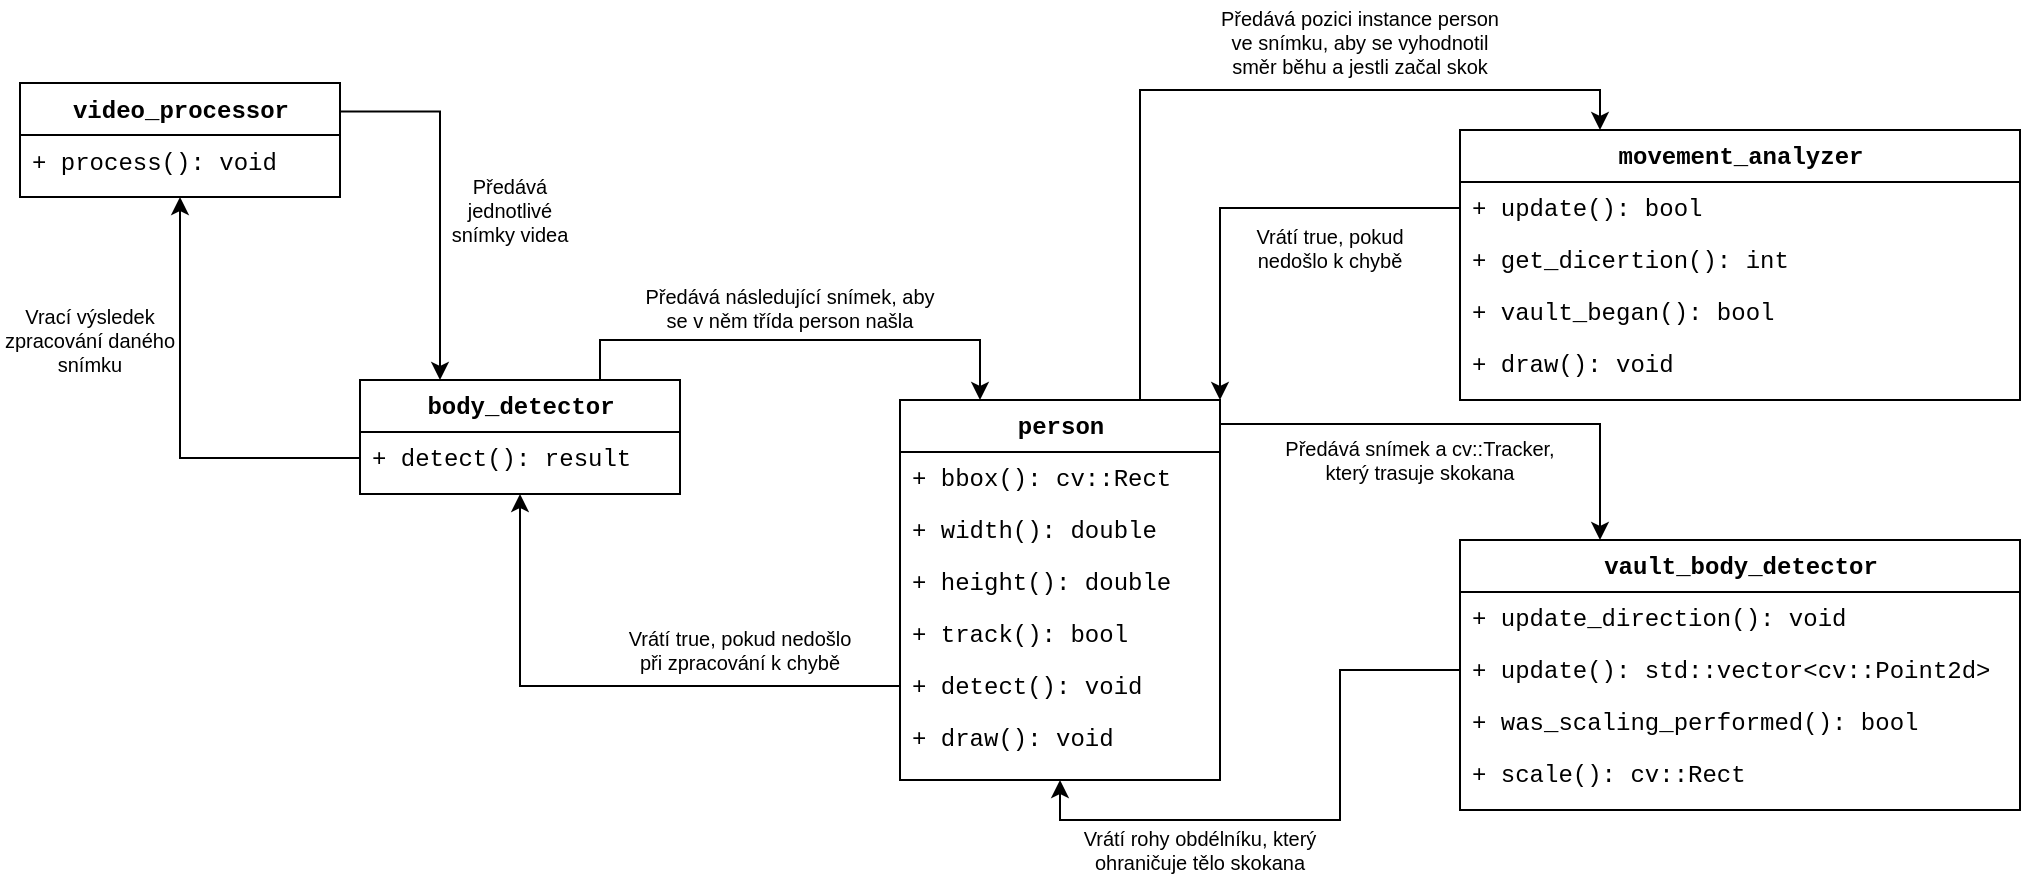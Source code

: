 <mxfile version="14.4.3" type="device"><diagram name="Page-1" id="9f46799a-70d6-7492-0946-bef42562c5a5"><mxGraphModel dx="1577" dy="1075" grid="1" gridSize="10" guides="1" tooltips="1" connect="1" arrows="1" fold="1" page="1" pageScale="1" pageWidth="1100" pageHeight="850" background="#ffffff" math="0" shadow="0"><root><mxCell id="0"/><mxCell id="1" parent="0"/><mxCell id="Y7KPMDB3l1wu6gpPiEBg-48" style="edgeStyle=orthogonalEdgeStyle;rounded=0;orthogonalLoop=1;jettySize=auto;html=1;exitX=1;exitY=0.25;exitDx=0;exitDy=0;entryX=0.25;entryY=0;entryDx=0;entryDy=0;fontFamily=Helvetica;fontSize=10;" edge="1" parent="1" source="78961159f06e98e8-17" target="78961159f06e98e8-30"><mxGeometry relative="1" as="geometry"/></mxCell><mxCell id="78961159f06e98e8-17" value="video_processor" style="swimlane;html=1;fontStyle=1;align=center;verticalAlign=top;childLayout=stackLayout;horizontal=1;startSize=26;horizontalStack=0;resizeParent=1;resizeLast=0;collapsible=1;marginBottom=0;swimlaneFillColor=#ffffff;rounded=0;shadow=0;comic=0;labelBackgroundColor=none;strokeWidth=1;fillColor=none;fontFamily=Courier New;fontSize=12" parent="1" vertex="1"><mxGeometry x="40" y="81.5" width="160" height="57" as="geometry"/></mxCell><mxCell id="78961159f06e98e8-27" value="+ process(): void" style="text;html=1;strokeColor=none;fillColor=none;align=left;verticalAlign=top;spacingLeft=4;spacingRight=4;whiteSpace=wrap;overflow=hidden;rotatable=0;points=[[0,0.5],[1,0.5]];portConstraint=eastwest;fontFamily=Courier New;" parent="78961159f06e98e8-17" vertex="1"><mxGeometry y="26" width="160" height="26" as="geometry"/></mxCell><mxCell id="Y7KPMDB3l1wu6gpPiEBg-46" style="edgeStyle=orthogonalEdgeStyle;rounded=0;orthogonalLoop=1;jettySize=auto;html=1;exitX=0.75;exitY=0;exitDx=0;exitDy=0;entryX=0.25;entryY=0;entryDx=0;entryDy=0;fontFamily=Helvetica;fontSize=10;" edge="1" parent="1" source="78961159f06e98e8-30" target="78961159f06e98e8-43"><mxGeometry relative="1" as="geometry"/></mxCell><mxCell id="78961159f06e98e8-30" value="body_detector" style="swimlane;html=1;fontStyle=1;align=center;verticalAlign=top;childLayout=stackLayout;horizontal=1;startSize=26;horizontalStack=0;resizeParent=1;resizeLast=0;collapsible=1;marginBottom=0;swimlaneFillColor=#ffffff;rounded=0;shadow=0;comic=0;labelBackgroundColor=none;strokeWidth=1;fillColor=none;fontFamily=Courier New;fontSize=12" parent="1" vertex="1"><mxGeometry x="210" y="230" width="160" height="57" as="geometry"/></mxCell><mxCell id="78961159f06e98e8-39" value="+ detect(): result" style="text;html=1;strokeColor=none;fillColor=none;align=left;verticalAlign=top;spacingLeft=4;spacingRight=4;whiteSpace=wrap;overflow=hidden;rotatable=0;points=[[0,0.5],[1,0.5]];portConstraint=eastwest;fontFamily=Courier New;" parent="78961159f06e98e8-30" vertex="1"><mxGeometry y="26" width="160" height="26" as="geometry"/></mxCell><mxCell id="Y7KPMDB3l1wu6gpPiEBg-44" style="edgeStyle=orthogonalEdgeStyle;rounded=0;orthogonalLoop=1;jettySize=auto;html=1;exitX=0.75;exitY=0;exitDx=0;exitDy=0;entryX=0.25;entryY=0;entryDx=0;entryDy=0;fontFamily=Helvetica;fontSize=10;" edge="1" parent="1" source="78961159f06e98e8-43" target="Y7KPMDB3l1wu6gpPiEBg-13"><mxGeometry relative="1" as="geometry"/></mxCell><mxCell id="78961159f06e98e8-43" value="person" style="swimlane;html=1;fontStyle=1;align=center;verticalAlign=top;childLayout=stackLayout;horizontal=1;startSize=26;horizontalStack=0;resizeParent=1;resizeLast=0;collapsible=1;marginBottom=0;swimlaneFillColor=#ffffff;rounded=0;shadow=0;comic=0;labelBackgroundColor=none;strokeWidth=1;fillColor=none;fontFamily=Courier New;fontSize=12" parent="1" vertex="1"><mxGeometry x="480" y="240" width="160" height="190" as="geometry"/></mxCell><mxCell id="78961159f06e98e8-52" value="+ bbox(): cv::Rect" style="text;html=1;strokeColor=none;fillColor=none;align=left;verticalAlign=top;spacingLeft=4;spacingRight=4;whiteSpace=wrap;overflow=hidden;rotatable=0;points=[[0,0.5],[1,0.5]];portConstraint=eastwest;fontFamily=Courier New;" parent="78961159f06e98e8-43" vertex="1"><mxGeometry y="26" width="160" height="26" as="geometry"/></mxCell><mxCell id="78961159f06e98e8-53" value="+ width(): double" style="text;html=1;strokeColor=none;fillColor=none;align=left;verticalAlign=top;spacingLeft=4;spacingRight=4;whiteSpace=wrap;overflow=hidden;rotatable=0;points=[[0,0.5],[1,0.5]];portConstraint=eastwest;fontFamily=Courier New;" parent="78961159f06e98e8-43" vertex="1"><mxGeometry y="52" width="160" height="26" as="geometry"/></mxCell><mxCell id="Y7KPMDB3l1wu6gpPiEBg-2" value="+ height(): double" style="text;html=1;strokeColor=none;fillColor=none;align=left;verticalAlign=top;spacingLeft=4;spacingRight=4;whiteSpace=wrap;overflow=hidden;rotatable=0;points=[[0,0.5],[1,0.5]];portConstraint=eastwest;fontFamily=Courier New;" vertex="1" parent="78961159f06e98e8-43"><mxGeometry y="78" width="160" height="26" as="geometry"/></mxCell><mxCell id="Y7KPMDB3l1wu6gpPiEBg-3" value="+ track(): bool" style="text;html=1;strokeColor=none;fillColor=none;align=left;verticalAlign=top;spacingLeft=4;spacingRight=4;whiteSpace=wrap;overflow=hidden;rotatable=0;points=[[0,0.5],[1,0.5]];portConstraint=eastwest;fontFamily=Courier New;" vertex="1" parent="78961159f06e98e8-43"><mxGeometry y="104" width="160" height="26" as="geometry"/></mxCell><mxCell id="Y7KPMDB3l1wu6gpPiEBg-5" value="+ detect(): void" style="text;html=1;strokeColor=none;fillColor=none;align=left;verticalAlign=top;spacingLeft=4;spacingRight=4;whiteSpace=wrap;overflow=hidden;rotatable=0;points=[[0,0.5],[1,0.5]];portConstraint=eastwest;fontFamily=Courier New;" vertex="1" parent="78961159f06e98e8-43"><mxGeometry y="130" width="160" height="26" as="geometry"/></mxCell><mxCell id="Y7KPMDB3l1wu6gpPiEBg-4" value="+ draw(): void" style="text;html=1;strokeColor=none;fillColor=none;align=left;verticalAlign=top;spacingLeft=4;spacingRight=4;whiteSpace=wrap;overflow=hidden;rotatable=0;points=[[0,0.5],[1,0.5]];portConstraint=eastwest;fontFamily=Courier New;" vertex="1" parent="78961159f06e98e8-43"><mxGeometry y="156" width="160" height="26" as="geometry"/></mxCell><mxCell id="Y7KPMDB3l1wu6gpPiEBg-6" value="vault_body_detector" style="swimlane;html=1;fontStyle=1;align=center;verticalAlign=top;childLayout=stackLayout;horizontal=1;startSize=26;horizontalStack=0;resizeParent=1;resizeLast=0;collapsible=1;marginBottom=0;swimlaneFillColor=#ffffff;rounded=0;shadow=0;comic=0;labelBackgroundColor=none;strokeWidth=1;fillColor=none;fontFamily=Courier New;fontSize=12" vertex="1" parent="1"><mxGeometry x="760" y="310" width="280" height="135" as="geometry"/></mxCell><mxCell id="Y7KPMDB3l1wu6gpPiEBg-7" value="+ update_direction(): void" style="text;html=1;strokeColor=none;fillColor=none;align=left;verticalAlign=top;spacingLeft=4;spacingRight=4;whiteSpace=wrap;overflow=hidden;rotatable=0;points=[[0,0.5],[1,0.5]];portConstraint=eastwest;fontFamily=Courier New;" vertex="1" parent="Y7KPMDB3l1wu6gpPiEBg-6"><mxGeometry y="26" width="280" height="26" as="geometry"/></mxCell><mxCell id="Y7KPMDB3l1wu6gpPiEBg-8" value="+ update(): std::vector&amp;lt;cv::Point2d&amp;gt;" style="text;html=1;strokeColor=none;fillColor=none;align=left;verticalAlign=top;spacingLeft=4;spacingRight=4;whiteSpace=wrap;overflow=hidden;rotatable=0;points=[[0,0.5],[1,0.5]];portConstraint=eastwest;fontFamily=Courier New;" vertex="1" parent="Y7KPMDB3l1wu6gpPiEBg-6"><mxGeometry y="52" width="280" height="26" as="geometry"/></mxCell><mxCell id="Y7KPMDB3l1wu6gpPiEBg-9" value="+ was_scaling_performed(): bool" style="text;html=1;strokeColor=none;fillColor=none;align=left;verticalAlign=top;spacingLeft=4;spacingRight=4;whiteSpace=wrap;overflow=hidden;rotatable=0;points=[[0,0.5],[1,0.5]];portConstraint=eastwest;fontFamily=Courier New;" vertex="1" parent="Y7KPMDB3l1wu6gpPiEBg-6"><mxGeometry y="78" width="280" height="26" as="geometry"/></mxCell><mxCell id="Y7KPMDB3l1wu6gpPiEBg-11" value="+ scale(): cv::Rect" style="text;html=1;strokeColor=none;fillColor=none;align=left;verticalAlign=top;spacingLeft=4;spacingRight=4;whiteSpace=wrap;overflow=hidden;rotatable=0;points=[[0,0.5],[1,0.5]];portConstraint=eastwest;fontFamily=Courier New;" vertex="1" parent="Y7KPMDB3l1wu6gpPiEBg-6"><mxGeometry y="104" width="280" height="26" as="geometry"/></mxCell><mxCell id="Y7KPMDB3l1wu6gpPiEBg-13" value="movement_analyzer" style="swimlane;html=1;fontStyle=1;align=center;verticalAlign=top;childLayout=stackLayout;horizontal=1;startSize=26;horizontalStack=0;resizeParent=1;resizeLast=0;collapsible=1;marginBottom=0;swimlaneFillColor=#ffffff;rounded=0;shadow=0;comic=0;labelBackgroundColor=none;strokeWidth=1;fillColor=none;fontFamily=Courier New;fontSize=12" vertex="1" parent="1"><mxGeometry x="760" y="105" width="280" height="135" as="geometry"/></mxCell><mxCell id="Y7KPMDB3l1wu6gpPiEBg-14" value="+ update(): bool" style="text;html=1;strokeColor=none;fillColor=none;align=left;verticalAlign=top;spacingLeft=4;spacingRight=4;whiteSpace=wrap;overflow=hidden;rotatable=0;points=[[0,0.5],[1,0.5]];portConstraint=eastwest;fontFamily=Courier New;" vertex="1" parent="Y7KPMDB3l1wu6gpPiEBg-13"><mxGeometry y="26" width="280" height="26" as="geometry"/></mxCell><mxCell id="Y7KPMDB3l1wu6gpPiEBg-15" value="+ get_dicertion(): int" style="text;html=1;strokeColor=none;fillColor=none;align=left;verticalAlign=top;spacingLeft=4;spacingRight=4;whiteSpace=wrap;overflow=hidden;rotatable=0;points=[[0,0.5],[1,0.5]];portConstraint=eastwest;fontFamily=Courier New;" vertex="1" parent="Y7KPMDB3l1wu6gpPiEBg-13"><mxGeometry y="52" width="280" height="26" as="geometry"/></mxCell><mxCell id="Y7KPMDB3l1wu6gpPiEBg-16" value="+ vault_began(): bool" style="text;html=1;strokeColor=none;fillColor=none;align=left;verticalAlign=top;spacingLeft=4;spacingRight=4;whiteSpace=wrap;overflow=hidden;rotatable=0;points=[[0,0.5],[1,0.5]];portConstraint=eastwest;fontFamily=Courier New;" vertex="1" parent="Y7KPMDB3l1wu6gpPiEBg-13"><mxGeometry y="78" width="280" height="26" as="geometry"/></mxCell><mxCell id="Y7KPMDB3l1wu6gpPiEBg-17" value="+ draw(): void" style="text;html=1;strokeColor=none;fillColor=none;align=left;verticalAlign=top;spacingLeft=4;spacingRight=4;whiteSpace=wrap;overflow=hidden;rotatable=0;points=[[0,0.5],[1,0.5]];portConstraint=eastwest;fontFamily=Courier New;" vertex="1" parent="Y7KPMDB3l1wu6gpPiEBg-13"><mxGeometry y="104" width="280" height="26" as="geometry"/></mxCell><mxCell id="Y7KPMDB3l1wu6gpPiEBg-20" value="Předává jednotlivé snímky videa" style="text;html=1;strokeColor=none;fillColor=none;align=center;verticalAlign=middle;whiteSpace=wrap;rounded=0;fontFamily=Helvetica;fontSize=10;" vertex="1" parent="1"><mxGeometry x="250" y="120" width="70" height="50" as="geometry"/></mxCell><mxCell id="Y7KPMDB3l1wu6gpPiEBg-22" value="Vrací výsledek zpracování daného snímku" style="text;html=1;strokeColor=none;fillColor=none;align=center;verticalAlign=middle;whiteSpace=wrap;rounded=0;fontFamily=Helvetica;fontSize=10;" vertex="1" parent="1"><mxGeometry x="30" y="190" width="90" height="40" as="geometry"/></mxCell><mxCell id="Y7KPMDB3l1wu6gpPiEBg-26" value="Předává následující snímek, aby se v něm třída person našla" style="text;html=1;strokeColor=none;fillColor=none;align=center;verticalAlign=middle;whiteSpace=wrap;rounded=0;fontFamily=Helvetica;fontSize=10;" vertex="1" parent="1"><mxGeometry x="350" y="178.5" width="150" height="31.5" as="geometry"/></mxCell><mxCell id="Y7KPMDB3l1wu6gpPiEBg-27" value="Vrátí true, pokud nedošlo při zpracování k chybě" style="text;html=1;strokeColor=none;fillColor=none;align=center;verticalAlign=middle;whiteSpace=wrap;rounded=0;fontFamily=Helvetica;fontSize=10;" vertex="1" parent="1"><mxGeometry x="340" y="350" width="120" height="30" as="geometry"/></mxCell><mxCell id="Y7KPMDB3l1wu6gpPiEBg-31" style="edgeStyle=orthogonalEdgeStyle;rounded=0;orthogonalLoop=1;jettySize=auto;html=1;exitX=0;exitY=0.5;exitDx=0;exitDy=0;entryX=1;entryY=0;entryDx=0;entryDy=0;fontFamily=Helvetica;fontSize=10;" edge="1" parent="1" source="Y7KPMDB3l1wu6gpPiEBg-14" target="78961159f06e98e8-43"><mxGeometry relative="1" as="geometry"/></mxCell><mxCell id="Y7KPMDB3l1wu6gpPiEBg-34" style="edgeStyle=orthogonalEdgeStyle;rounded=0;orthogonalLoop=1;jettySize=auto;html=1;exitX=0.997;exitY=0.063;exitDx=0;exitDy=0;entryX=0.25;entryY=0;entryDx=0;entryDy=0;fontFamily=Helvetica;fontSize=10;exitPerimeter=0;" edge="1" parent="1" source="78961159f06e98e8-43" target="Y7KPMDB3l1wu6gpPiEBg-6"><mxGeometry relative="1" as="geometry"/></mxCell><mxCell id="Y7KPMDB3l1wu6gpPiEBg-38" value="Předává pozici instance person ve snímku, aby se vyhodnotil směr běhu a jestli začal skok" style="text;html=1;strokeColor=none;fillColor=none;align=center;verticalAlign=middle;whiteSpace=wrap;rounded=0;fontFamily=Helvetica;fontSize=10;" vertex="1" parent="1"><mxGeometry x="635" y="40" width="150" height="41.5" as="geometry"/></mxCell><mxCell id="Y7KPMDB3l1wu6gpPiEBg-39" value="Vrátí true, pokud nedošlo k chybě" style="text;html=1;strokeColor=none;fillColor=none;align=center;verticalAlign=middle;whiteSpace=wrap;rounded=0;fontFamily=Helvetica;fontSize=10;" vertex="1" parent="1"><mxGeometry x="650" y="148.5" width="90" height="30" as="geometry"/></mxCell><mxCell id="Y7KPMDB3l1wu6gpPiEBg-41" style="edgeStyle=orthogonalEdgeStyle;rounded=0;orthogonalLoop=1;jettySize=auto;html=1;exitX=0;exitY=0.5;exitDx=0;exitDy=0;entryX=0.5;entryY=1;entryDx=0;entryDy=0;fontFamily=Helvetica;fontSize=10;" edge="1" parent="1" source="Y7KPMDB3l1wu6gpPiEBg-8" target="78961159f06e98e8-43"><mxGeometry relative="1" as="geometry"/></mxCell><mxCell id="Y7KPMDB3l1wu6gpPiEBg-42" value="Vrátí rohy obdélníku, který ohraničuje tělo skokana" style="text;html=1;strokeColor=none;fillColor=none;align=center;verticalAlign=middle;whiteSpace=wrap;rounded=0;fontFamily=Helvetica;fontSize=10;" vertex="1" parent="1"><mxGeometry x="570" y="450" width="120" height="30" as="geometry"/></mxCell><mxCell id="Y7KPMDB3l1wu6gpPiEBg-43" value="Předává snímek a cv::Tracker, který trasuje skokana" style="text;html=1;strokeColor=none;fillColor=none;align=center;verticalAlign=middle;whiteSpace=wrap;rounded=0;fontFamily=Helvetica;fontSize=10;" vertex="1" parent="1"><mxGeometry x="670" y="250" width="140" height="40" as="geometry"/></mxCell><mxCell id="Y7KPMDB3l1wu6gpPiEBg-47" style="edgeStyle=orthogonalEdgeStyle;rounded=0;orthogonalLoop=1;jettySize=auto;html=1;exitX=0;exitY=0.5;exitDx=0;exitDy=0;entryX=0.5;entryY=1;entryDx=0;entryDy=0;fontFamily=Helvetica;fontSize=10;" edge="1" parent="1" source="Y7KPMDB3l1wu6gpPiEBg-5" target="78961159f06e98e8-30"><mxGeometry relative="1" as="geometry"/></mxCell><mxCell id="Y7KPMDB3l1wu6gpPiEBg-49" style="edgeStyle=orthogonalEdgeStyle;rounded=0;orthogonalLoop=1;jettySize=auto;html=1;exitX=0;exitY=0.5;exitDx=0;exitDy=0;entryX=0.5;entryY=1;entryDx=0;entryDy=0;fontFamily=Helvetica;fontSize=10;" edge="1" parent="1" source="78961159f06e98e8-39" target="78961159f06e98e8-17"><mxGeometry relative="1" as="geometry"/></mxCell></root></mxGraphModel></diagram></mxfile>